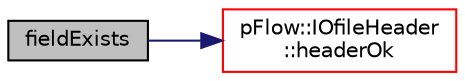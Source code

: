 digraph "fieldExists"
{
 // LATEX_PDF_SIZE
  edge [fontname="Helvetica",fontsize="10",labelfontname="Helvetica",labelfontsize="10"];
  node [fontname="Helvetica",fontsize="10",shape=record];
  rankdir="LR";
  Node1 [label="fieldExists",height=0.2,width=0.4,color="black", fillcolor="grey75", style="filled", fontcolor="black",tooltip=" "];
  Node1 -> Node2 [color="midnightblue",fontsize="10",style="solid",fontname="Helvetica"];
  Node2 [label="pFlow::IOfileHeader\l::headerOk",height=0.2,width=0.4,color="red", fillcolor="white", style="filled",URL="$classpFlow_1_1IOfileHeader.html#a1a248aa0488b774d5160449992ad31e5",tooltip=" "];
}
